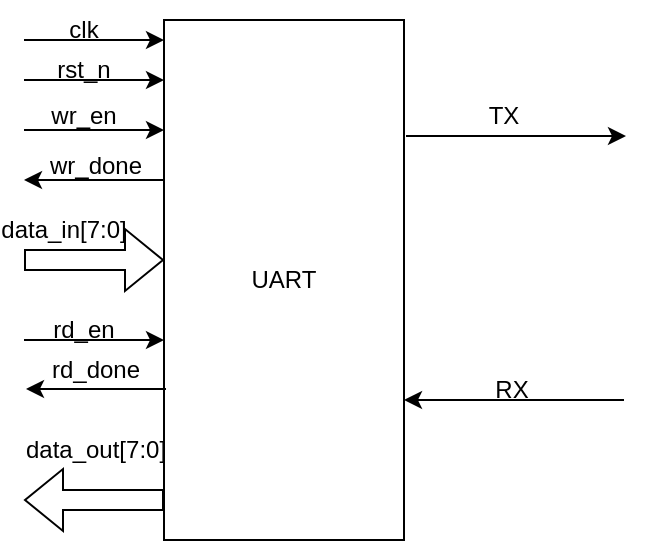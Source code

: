 <mxfile version="24.7.6" pages="6">
  <diagram name="Trang-1" id="hhVRswod8jJEhkHNESSB">
    <mxGraphModel dx="880" dy="468" grid="1" gridSize="10" guides="1" tooltips="1" connect="1" arrows="1" fold="1" page="1" pageScale="1" pageWidth="827" pageHeight="1169" math="0" shadow="0">
      <root>
        <mxCell id="0" />
        <mxCell id="1" parent="0" />
        <mxCell id="imoiaDvfhaHIlNmH9G4T-2" value="UART" style="rounded=0;whiteSpace=wrap;html=1;" vertex="1" parent="1">
          <mxGeometry x="270" y="100" width="120" height="260" as="geometry" />
        </mxCell>
        <mxCell id="imoiaDvfhaHIlNmH9G4T-3" value="" style="endArrow=classic;html=1;rounded=0;" edge="1" parent="1">
          <mxGeometry width="50" height="50" relative="1" as="geometry">
            <mxPoint x="200" y="110" as="sourcePoint" />
            <mxPoint x="270" y="110" as="targetPoint" />
          </mxGeometry>
        </mxCell>
        <mxCell id="imoiaDvfhaHIlNmH9G4T-4" value="" style="endArrow=classic;html=1;rounded=0;" edge="1" parent="1">
          <mxGeometry width="50" height="50" relative="1" as="geometry">
            <mxPoint x="200" y="130" as="sourcePoint" />
            <mxPoint x="270" y="130" as="targetPoint" />
          </mxGeometry>
        </mxCell>
        <mxCell id="imoiaDvfhaHIlNmH9G4T-5" value="" style="endArrow=classic;html=1;rounded=0;" edge="1" parent="1">
          <mxGeometry width="50" height="50" relative="1" as="geometry">
            <mxPoint x="200" y="155" as="sourcePoint" />
            <mxPoint x="270" y="155" as="targetPoint" />
            <Array as="points">
              <mxPoint x="240" y="155" />
            </Array>
          </mxGeometry>
        </mxCell>
        <mxCell id="imoiaDvfhaHIlNmH9G4T-6" value="" style="endArrow=classic;html=1;rounded=0;" edge="1" parent="1">
          <mxGeometry width="50" height="50" relative="1" as="geometry">
            <mxPoint x="270" y="180" as="sourcePoint" />
            <mxPoint x="200" y="180" as="targetPoint" />
          </mxGeometry>
        </mxCell>
        <mxCell id="imoiaDvfhaHIlNmH9G4T-7" value="" style="shape=flexArrow;endArrow=classic;html=1;rounded=0;" edge="1" parent="1">
          <mxGeometry width="50" height="50" relative="1" as="geometry">
            <mxPoint x="200" y="220" as="sourcePoint" />
            <mxPoint x="270" y="220" as="targetPoint" />
          </mxGeometry>
        </mxCell>
        <mxCell id="imoiaDvfhaHIlNmH9G4T-8" value="clk" style="text;html=1;align=center;verticalAlign=middle;whiteSpace=wrap;rounded=0;" vertex="1" parent="1">
          <mxGeometry x="200" y="90" width="60" height="30" as="geometry" />
        </mxCell>
        <mxCell id="imoiaDvfhaHIlNmH9G4T-9" value="rst_n" style="text;html=1;align=center;verticalAlign=middle;whiteSpace=wrap;rounded=0;" vertex="1" parent="1">
          <mxGeometry x="200" y="110" width="60" height="30" as="geometry" />
        </mxCell>
        <mxCell id="imoiaDvfhaHIlNmH9G4T-10" value="wr_en" style="text;html=1;align=center;verticalAlign=middle;whiteSpace=wrap;rounded=0;" vertex="1" parent="1">
          <mxGeometry x="200" y="133" width="60" height="30" as="geometry" />
        </mxCell>
        <mxCell id="imoiaDvfhaHIlNmH9G4T-11" value="wr_done" style="text;html=1;align=center;verticalAlign=middle;whiteSpace=wrap;rounded=0;" vertex="1" parent="1">
          <mxGeometry x="206" y="158" width="60" height="30" as="geometry" />
        </mxCell>
        <mxCell id="imoiaDvfhaHIlNmH9G4T-12" value="data_in[7:0]" style="text;html=1;align=center;verticalAlign=middle;whiteSpace=wrap;rounded=0;" vertex="1" parent="1">
          <mxGeometry x="190" y="190" width="60" height="30" as="geometry" />
        </mxCell>
        <mxCell id="imoiaDvfhaHIlNmH9G4T-13" value="" style="endArrow=classic;html=1;rounded=0;" edge="1" parent="1">
          <mxGeometry width="50" height="50" relative="1" as="geometry">
            <mxPoint x="500" y="290" as="sourcePoint" />
            <mxPoint x="390" y="290" as="targetPoint" />
          </mxGeometry>
        </mxCell>
        <mxCell id="imoiaDvfhaHIlNmH9G4T-14" value="" style="endArrow=classic;html=1;rounded=0;" edge="1" parent="1">
          <mxGeometry width="50" height="50" relative="1" as="geometry">
            <mxPoint x="391" y="158" as="sourcePoint" />
            <mxPoint x="501" y="158" as="targetPoint" />
          </mxGeometry>
        </mxCell>
        <mxCell id="imoiaDvfhaHIlNmH9G4T-15" value="TX" style="text;html=1;align=center;verticalAlign=middle;whiteSpace=wrap;rounded=0;" vertex="1" parent="1">
          <mxGeometry x="410" y="133" width="60" height="30" as="geometry" />
        </mxCell>
        <mxCell id="imoiaDvfhaHIlNmH9G4T-16" value="RX" style="text;html=1;align=center;verticalAlign=middle;whiteSpace=wrap;rounded=0;" vertex="1" parent="1">
          <mxGeometry x="414" y="270" width="60" height="30" as="geometry" />
        </mxCell>
        <mxCell id="imoiaDvfhaHIlNmH9G4T-17" value="" style="endArrow=classic;html=1;rounded=0;" edge="1" parent="1">
          <mxGeometry width="50" height="50" relative="1" as="geometry">
            <mxPoint x="200" y="260" as="sourcePoint" />
            <mxPoint x="270" y="260" as="targetPoint" />
          </mxGeometry>
        </mxCell>
        <mxCell id="imoiaDvfhaHIlNmH9G4T-18" value="" style="endArrow=classic;html=1;rounded=0;" edge="1" parent="1">
          <mxGeometry width="50" height="50" relative="1" as="geometry">
            <mxPoint x="271" y="284.5" as="sourcePoint" />
            <mxPoint x="201" y="284.5" as="targetPoint" />
          </mxGeometry>
        </mxCell>
        <mxCell id="imoiaDvfhaHIlNmH9G4T-20" value="" style="shape=flexArrow;endArrow=classic;html=1;rounded=0;exitX=0.917;exitY=0.462;exitDx=0;exitDy=0;exitPerimeter=0;" edge="1" parent="1">
          <mxGeometry width="50" height="50" relative="1" as="geometry">
            <mxPoint x="270" y="340" as="sourcePoint" />
            <mxPoint x="200" y="340" as="targetPoint" />
          </mxGeometry>
        </mxCell>
        <mxCell id="imoiaDvfhaHIlNmH9G4T-23" value="data_out[7:0]" style="text;html=1;align=center;verticalAlign=middle;whiteSpace=wrap;rounded=0;" vertex="1" parent="1">
          <mxGeometry x="206" y="300" width="60" height="30" as="geometry" />
        </mxCell>
        <mxCell id="imoiaDvfhaHIlNmH9G4T-24" value="rd_en" style="text;html=1;align=center;verticalAlign=middle;whiteSpace=wrap;rounded=0;" vertex="1" parent="1">
          <mxGeometry x="200" y="240" width="60" height="30" as="geometry" />
        </mxCell>
        <mxCell id="imoiaDvfhaHIlNmH9G4T-25" value="rd_done" style="text;html=1;align=center;verticalAlign=middle;whiteSpace=wrap;rounded=0;" vertex="1" parent="1">
          <mxGeometry x="206" y="260" width="60" height="30" as="geometry" />
        </mxCell>
      </root>
    </mxGraphModel>
  </diagram>
  <diagram id="MmuSEmG4TWHJwQ6CRIJP" name="Trang-2">
    <mxGraphModel dx="880" dy="468" grid="1" gridSize="10" guides="1" tooltips="1" connect="1" arrows="1" fold="1" page="1" pageScale="1" pageWidth="827" pageHeight="1169" math="0" shadow="0">
      <root>
        <mxCell id="0" />
        <mxCell id="1" parent="0" />
        <mxCell id="HDveXxTEVOYiVfe7SQkL-2" value="UART_TX" style="rounded=0;whiteSpace=wrap;html=1;" parent="1" vertex="1">
          <mxGeometry x="450" y="120" width="120" height="150" as="geometry" />
        </mxCell>
        <mxCell id="HDveXxTEVOYiVfe7SQkL-3" value="UART_RX" style="rounded=0;whiteSpace=wrap;html=1;" parent="1" vertex="1">
          <mxGeometry x="450" y="290" width="120" height="110" as="geometry" />
        </mxCell>
        <mxCell id="HDveXxTEVOYiVfe7SQkL-12" value="clk" style="text;html=1;align=center;verticalAlign=middle;whiteSpace=wrap;rounded=0;" parent="1" vertex="1">
          <mxGeometry x="390" y="150" width="60" height="30" as="geometry" />
        </mxCell>
        <mxCell id="HDveXxTEVOYiVfe7SQkL-13" value="" style="endArrow=classic;html=1;rounded=0;" parent="1" edge="1">
          <mxGeometry width="50" height="50" relative="1" as="geometry">
            <mxPoint x="390" y="172.51" as="sourcePoint" />
            <mxPoint x="450" y="172.51" as="targetPoint" />
          </mxGeometry>
        </mxCell>
        <mxCell id="HDveXxTEVOYiVfe7SQkL-14" value="" style="endArrow=classic;html=1;rounded=0;" parent="1" edge="1">
          <mxGeometry width="50" height="50" relative="1" as="geometry">
            <mxPoint x="394" y="130" as="sourcePoint" />
            <mxPoint x="454" y="130" as="targetPoint" />
          </mxGeometry>
        </mxCell>
        <mxCell id="HDveXxTEVOYiVfe7SQkL-21" value="rst_n" style="text;html=1;align=center;verticalAlign=middle;whiteSpace=wrap;rounded=0;" parent="1" vertex="1">
          <mxGeometry x="384" y="130" width="60" height="30" as="geometry" />
        </mxCell>
        <mxCell id="HDveXxTEVOYiVfe7SQkL-30" value="" style="endArrow=classic;html=1;rounded=0;entryX=-0.05;entryY=0.573;entryDx=0;entryDy=0;entryPerimeter=0;" parent="1" edge="1">
          <mxGeometry width="50" height="50" relative="1" as="geometry">
            <mxPoint x="396" y="223" as="sourcePoint" />
            <mxPoint x="450" y="223.03" as="targetPoint" />
          </mxGeometry>
        </mxCell>
        <mxCell id="94Gdhz-YKyp6PIXQxwZw-1" value="wr_en" style="text;html=1;align=center;verticalAlign=middle;whiteSpace=wrap;rounded=0;" parent="1" vertex="1">
          <mxGeometry x="384" y="190" width="60" height="30" as="geometry" />
        </mxCell>
        <mxCell id="n1QcBLzzp949MfRHVU8n-1" value="" style="shape=flexArrow;endArrow=classic;html=1;rounded=0;" parent="1" edge="1">
          <mxGeometry width="50" height="50" relative="1" as="geometry">
            <mxPoint x="380" y="250" as="sourcePoint" />
            <mxPoint x="450" y="250" as="targetPoint" />
          </mxGeometry>
        </mxCell>
        <mxCell id="n1QcBLzzp949MfRHVU8n-2" value="data_in[7:0]" style="text;html=1;align=center;verticalAlign=middle;whiteSpace=wrap;rounded=0;" parent="1" vertex="1">
          <mxGeometry x="370" y="220" width="60" height="30" as="geometry" />
        </mxCell>
        <mxCell id="n1QcBLzzp949MfRHVU8n-4" value="" style="endArrow=classic;html=1;rounded=0;" parent="1" edge="1">
          <mxGeometry width="50" height="50" relative="1" as="geometry">
            <mxPoint x="570" y="250" as="sourcePoint" />
            <mxPoint x="660" y="250" as="targetPoint" />
          </mxGeometry>
        </mxCell>
        <mxCell id="n1QcBLzzp949MfRHVU8n-5" value="" style="endArrow=classic;html=1;rounded=0;" parent="1" edge="1">
          <mxGeometry width="50" height="50" relative="1" as="geometry">
            <mxPoint x="570" y="187.01" as="sourcePoint" />
            <mxPoint x="660" y="187.01" as="targetPoint" />
          </mxGeometry>
        </mxCell>
        <mxCell id="n1QcBLzzp949MfRHVU8n-6" value="TX" style="text;html=1;align=center;verticalAlign=middle;whiteSpace=wrap;rounded=0;" parent="1" vertex="1">
          <mxGeometry x="580" y="190" width="60" height="30" as="geometry" />
        </mxCell>
        <mxCell id="n1QcBLzzp949MfRHVU8n-7" value="wr_done" style="text;html=1;align=center;verticalAlign=middle;whiteSpace=wrap;rounded=0;" parent="1" vertex="1">
          <mxGeometry x="580" y="230" width="60" height="30" as="geometry" />
        </mxCell>
        <mxCell id="IvxTx3Qz85g4JhVhl-W--1" value="" style="endArrow=classic;html=1;rounded=0;" parent="1" edge="1">
          <mxGeometry width="50" height="50" relative="1" as="geometry">
            <mxPoint x="379" y="300" as="sourcePoint" />
            <mxPoint x="449" y="300" as="targetPoint" />
          </mxGeometry>
        </mxCell>
        <mxCell id="IvxTx3Qz85g4JhVhl-W--2" value="" style="endArrow=classic;html=1;rounded=0;" parent="1" edge="1">
          <mxGeometry width="50" height="50" relative="1" as="geometry">
            <mxPoint x="570" y="339" as="sourcePoint" />
            <mxPoint x="640" y="339" as="targetPoint" />
          </mxGeometry>
        </mxCell>
        <mxCell id="IvxTx3Qz85g4JhVhl-W--3" value="" style="shape=flexArrow;endArrow=classic;html=1;rounded=0;exitX=0.917;exitY=0.462;exitDx=0;exitDy=0;exitPerimeter=0;" parent="1" edge="1">
          <mxGeometry width="50" height="50" relative="1" as="geometry">
            <mxPoint x="570" y="380" as="sourcePoint" />
            <mxPoint x="640" y="380" as="targetPoint" />
          </mxGeometry>
        </mxCell>
        <mxCell id="IvxTx3Qz85g4JhVhl-W--4" value="data_out[7:0]" style="text;html=1;align=center;verticalAlign=middle;whiteSpace=wrap;rounded=0;" parent="1" vertex="1">
          <mxGeometry x="576" y="340" width="60" height="30" as="geometry" />
        </mxCell>
        <mxCell id="IvxTx3Qz85g4JhVhl-W--5" value="rd_en" style="text;html=1;align=center;verticalAlign=middle;whiteSpace=wrap;rounded=0;" parent="1" vertex="1">
          <mxGeometry x="380" y="280" width="59" height="30" as="geometry" />
        </mxCell>
        <mxCell id="IvxTx3Qz85g4JhVhl-W--6" value="rd_done" style="text;html=1;align=center;verticalAlign=middle;whiteSpace=wrap;rounded=0;" parent="1" vertex="1">
          <mxGeometry x="570" y="310" width="60" height="30" as="geometry" />
        </mxCell>
        <mxCell id="IvxTx3Qz85g4JhVhl-W--9" value="" style="endArrow=classic;html=1;rounded=0;" parent="1" edge="1">
          <mxGeometry width="50" height="50" relative="1" as="geometry">
            <mxPoint x="394" y="369" as="sourcePoint" />
            <mxPoint x="454" y="369" as="targetPoint" />
          </mxGeometry>
        </mxCell>
        <mxCell id="IvxTx3Qz85g4JhVhl-W--10" value="rst_n" style="text;html=1;align=center;verticalAlign=middle;whiteSpace=wrap;rounded=0;" parent="1" vertex="1">
          <mxGeometry x="390" y="339" width="60" height="30" as="geometry" />
        </mxCell>
        <mxCell id="orGw0oW3HTRKwA5j5C76-1" value="" style="endArrow=classic;html=1;rounded=0;" parent="1" edge="1">
          <mxGeometry width="50" height="50" relative="1" as="geometry">
            <mxPoint x="390" y="400" as="sourcePoint" />
            <mxPoint x="450" y="400" as="targetPoint" />
          </mxGeometry>
        </mxCell>
        <mxCell id="orGw0oW3HTRKwA5j5C76-3" value="RX" style="text;html=1;align=center;verticalAlign=middle;whiteSpace=wrap;rounded=0;" parent="1" vertex="1">
          <mxGeometry x="390" y="380" width="60" height="30" as="geometry" />
        </mxCell>
        <mxCell id="HondqI82zN-ttx3h-ICv-1" value="" style="endArrow=classic;html=1;rounded=0;entryX=0;entryY=0.364;entryDx=0;entryDy=0;entryPerimeter=0;" edge="1" parent="1" target="HDveXxTEVOYiVfe7SQkL-3">
          <mxGeometry width="50" height="50" relative="1" as="geometry">
            <mxPoint x="390" y="330" as="sourcePoint" />
            <mxPoint x="440" y="310" as="targetPoint" />
          </mxGeometry>
        </mxCell>
        <mxCell id="HondqI82zN-ttx3h-ICv-2" value="clk" style="text;html=1;align=center;verticalAlign=middle;whiteSpace=wrap;rounded=0;" vertex="1" parent="1">
          <mxGeometry x="384" y="309" width="60" height="30" as="geometry" />
        </mxCell>
      </root>
    </mxGraphModel>
  </diagram>
  <diagram id="9128D2d3fTjCPfh3pTqW" name="Trang-3">
    <mxGraphModel dx="880" dy="468" grid="1" gridSize="10" guides="1" tooltips="1" connect="1" arrows="1" fold="1" page="1" pageScale="1" pageWidth="827" pageHeight="1169" math="0" shadow="0">
      <root>
        <mxCell id="0" />
        <mxCell id="1" parent="0" />
        <mxCell id="8tzgdInykYRYf6iNPsQk-1" value="Clk_baud" style="rounded=0;whiteSpace=wrap;html=1;" vertex="1" parent="1">
          <mxGeometry x="346" y="180" width="100" height="70" as="geometry" />
        </mxCell>
        <mxCell id="8tzgdInykYRYf6iNPsQk-2" value="clk" style="text;html=1;align=center;verticalAlign=middle;whiteSpace=wrap;rounded=0;" vertex="1" parent="1">
          <mxGeometry x="280" y="170" width="60" height="30" as="geometry" />
        </mxCell>
        <mxCell id="8tzgdInykYRYf6iNPsQk-3" value="" style="endArrow=classic;html=1;rounded=0;" edge="1" parent="1">
          <mxGeometry width="50" height="50" relative="1" as="geometry">
            <mxPoint x="286" y="190" as="sourcePoint" />
            <mxPoint x="346" y="190" as="targetPoint" />
          </mxGeometry>
        </mxCell>
        <mxCell id="8tzgdInykYRYf6iNPsQk-4" value="" style="endArrow=classic;html=1;rounded=0;" edge="1" parent="1">
          <mxGeometry width="50" height="50" relative="1" as="geometry">
            <mxPoint x="290" y="230" as="sourcePoint" />
            <mxPoint x="350" y="230" as="targetPoint" />
          </mxGeometry>
        </mxCell>
        <mxCell id="8tzgdInykYRYf6iNPsQk-5" value="rst_n" style="text;html=1;align=center;verticalAlign=middle;whiteSpace=wrap;rounded=0;" vertex="1" parent="1">
          <mxGeometry x="286" y="200" width="60" height="30" as="geometry" />
        </mxCell>
        <mxCell id="8tzgdInykYRYf6iNPsQk-6" value="" style="endArrow=classic;html=1;rounded=0;exitX=1;exitY=0.25;exitDx=0;exitDy=0;" edge="1" parent="1" source="8tzgdInykYRYf6iNPsQk-1">
          <mxGeometry width="50" height="50" relative="1" as="geometry">
            <mxPoint x="390" y="270" as="sourcePoint" />
            <mxPoint x="500" y="198" as="targetPoint" />
          </mxGeometry>
        </mxCell>
        <mxCell id="8tzgdInykYRYf6iNPsQk-8" value="baud_en" style="text;html=1;align=center;verticalAlign=middle;whiteSpace=wrap;rounded=0;" vertex="1" parent="1">
          <mxGeometry x="450" y="170" width="60" height="30" as="geometry" />
        </mxCell>
      </root>
    </mxGraphModel>
  </diagram>
  <diagram id="caQER2mecyTIWo0G4m9o" name="Trang-4">
    <mxGraphModel dx="926" dy="493" grid="1" gridSize="10" guides="1" tooltips="1" connect="1" arrows="1" fold="1" page="1" pageScale="1" pageWidth="827" pageHeight="1169" math="0" shadow="0">
      <root>
        <mxCell id="0" />
        <mxCell id="1" parent="0" />
        <mxCell id="ZWRR0tnCA-p9D4gZB8TT-1" value="Start" style="ellipse;whiteSpace=wrap;html=1;" vertex="1" parent="1">
          <mxGeometry x="320" y="110" width="120" height="70" as="geometry" />
        </mxCell>
        <mxCell id="ZWRR0tnCA-p9D4gZB8TT-11" value="" style="edgeStyle=orthogonalEdgeStyle;rounded=0;orthogonalLoop=1;jettySize=auto;html=1;" edge="1" parent="1" source="ZWRR0tnCA-p9D4gZB8TT-2" target="ZWRR0tnCA-p9D4gZB8TT-9">
          <mxGeometry relative="1" as="geometry" />
        </mxCell>
        <mxCell id="ZWRR0tnCA-p9D4gZB8TT-2" value="count = 0&lt;div&gt;baud_en = 0&lt;/div&gt;&lt;div&gt;t_baud = f/baud_rate&lt;/div&gt;" style="rounded=0;whiteSpace=wrap;html=1;" vertex="1" parent="1">
          <mxGeometry x="320" y="200" width="120" height="60" as="geometry" />
        </mxCell>
        <mxCell id="ZWRR0tnCA-p9D4gZB8TT-3" value="" style="endArrow=classic;html=1;rounded=0;exitX=0.5;exitY=1;exitDx=0;exitDy=0;" edge="1" parent="1" source="ZWRR0tnCA-p9D4gZB8TT-1" target="ZWRR0tnCA-p9D4gZB8TT-2">
          <mxGeometry width="50" height="50" relative="1" as="geometry">
            <mxPoint x="390" y="270" as="sourcePoint" />
            <mxPoint x="440" y="220" as="targetPoint" />
          </mxGeometry>
        </mxCell>
        <mxCell id="ZWRR0tnCA-p9D4gZB8TT-4" value="count == t_baud -1" style="rhombus;whiteSpace=wrap;html=1;" vertex="1" parent="1">
          <mxGeometry x="340" y="280" width="80" height="70" as="geometry" />
        </mxCell>
        <mxCell id="ZWRR0tnCA-p9D4gZB8TT-5" value="" style="endArrow=classic;html=1;rounded=0;exitX=0.5;exitY=1;exitDx=0;exitDy=0;entryX=0.5;entryY=0;entryDx=0;entryDy=0;" edge="1" parent="1" source="ZWRR0tnCA-p9D4gZB8TT-2" target="ZWRR0tnCA-p9D4gZB8TT-4">
          <mxGeometry width="50" height="50" relative="1" as="geometry">
            <mxPoint x="380" y="270" as="sourcePoint" />
            <mxPoint x="430" y="220" as="targetPoint" />
          </mxGeometry>
        </mxCell>
        <mxCell id="ZWRR0tnCA-p9D4gZB8TT-7" value="cnt = cnt + 1&lt;div&gt;baud_en = 0&lt;/div&gt;" style="rounded=0;whiteSpace=wrap;html=1;" vertex="1" parent="1">
          <mxGeometry x="330" y="380" width="100" height="30" as="geometry" />
        </mxCell>
        <mxCell id="ZWRR0tnCA-p9D4gZB8TT-8" value="" style="endArrow=classic;html=1;rounded=0;" edge="1" parent="1">
          <mxGeometry width="50" height="50" relative="1" as="geometry">
            <mxPoint x="379.47" y="350" as="sourcePoint" />
            <mxPoint x="379" y="380" as="targetPoint" />
          </mxGeometry>
        </mxCell>
        <mxCell id="ZWRR0tnCA-p9D4gZB8TT-9" value="s" style="text;html=1;align=center;verticalAlign=middle;whiteSpace=wrap;rounded=0;" vertex="1" parent="1">
          <mxGeometry x="360" y="350" width="60" height="30" as="geometry" />
        </mxCell>
        <mxCell id="ZWRR0tnCA-p9D4gZB8TT-10" value="" style="endArrow=classic;html=1;rounded=0;entryX=0;entryY=0.5;entryDx=0;entryDy=0;exitX=0;exitY=0.5;exitDx=0;exitDy=0;" edge="1" parent="1" source="ZWRR0tnCA-p9D4gZB8TT-7" target="ZWRR0tnCA-p9D4gZB8TT-4">
          <mxGeometry width="50" height="50" relative="1" as="geometry">
            <mxPoint x="380" y="270" as="sourcePoint" />
            <mxPoint x="430" y="220" as="targetPoint" />
            <Array as="points">
              <mxPoint x="310" y="395" />
              <mxPoint x="310" y="315" />
            </Array>
          </mxGeometry>
        </mxCell>
        <mxCell id="ZWRR0tnCA-p9D4gZB8TT-12" value="baud_en = 1&lt;div&gt;count = 0&lt;/div&gt;" style="rounded=0;whiteSpace=wrap;html=1;" vertex="1" parent="1">
          <mxGeometry x="450" y="292.5" width="90" height="45" as="geometry" />
        </mxCell>
        <mxCell id="ZWRR0tnCA-p9D4gZB8TT-13" value="" style="endArrow=classic;html=1;rounded=0;exitX=1;exitY=0.5;exitDx=0;exitDy=0;entryX=0;entryY=0.5;entryDx=0;entryDy=0;" edge="1" parent="1" source="ZWRR0tnCA-p9D4gZB8TT-4" target="ZWRR0tnCA-p9D4gZB8TT-12">
          <mxGeometry width="50" height="50" relative="1" as="geometry">
            <mxPoint x="380" y="270" as="sourcePoint" />
            <mxPoint x="430" y="220" as="targetPoint" />
          </mxGeometry>
        </mxCell>
        <mxCell id="ZWRR0tnCA-p9D4gZB8TT-14" value="" style="endArrow=classic;html=1;rounded=0;exitX=1;exitY=0.5;exitDx=0;exitDy=0;entryX=0.5;entryY=0;entryDx=0;entryDy=0;" edge="1" parent="1" source="ZWRR0tnCA-p9D4gZB8TT-12" target="ZWRR0tnCA-p9D4gZB8TT-4">
          <mxGeometry width="50" height="50" relative="1" as="geometry">
            <mxPoint x="380" y="270" as="sourcePoint" />
            <mxPoint x="430" y="220" as="targetPoint" />
            <Array as="points">
              <mxPoint x="580" y="315" />
              <mxPoint x="580" y="280" />
            </Array>
          </mxGeometry>
        </mxCell>
        <mxCell id="ZWRR0tnCA-p9D4gZB8TT-15" value="Đ" style="text;html=1;align=center;verticalAlign=middle;whiteSpace=wrap;rounded=0;" vertex="1" parent="1">
          <mxGeometry x="400" y="292.5" width="60" height="30" as="geometry" />
        </mxCell>
      </root>
    </mxGraphModel>
  </diagram>
  <diagram id="4L7yr4GpeygsfquEI5A5" name="Trang-5">
    <mxGraphModel dx="880" dy="1637" grid="1" gridSize="10" guides="1" tooltips="1" connect="1" arrows="1" fold="1" page="1" pageScale="1" pageWidth="827" pageHeight="1169" math="0" shadow="0">
      <root>
        <mxCell id="0" />
        <mxCell id="1" parent="0" />
        <mxCell id="CU1EYx34UBuY73Qgs3FZ-1" value="Idle&lt;div&gt;TX &amp;lt;= 1&lt;/div&gt;&lt;div&gt;wr_done = 0&lt;/div&gt;&lt;div&gt;data_in = 0&lt;/div&gt;&lt;div&gt;&lt;br&gt;&lt;/div&gt;" style="ellipse;whiteSpace=wrap;html=1;" vertex="1" parent="1">
          <mxGeometry x="340" y="40" width="120" height="80" as="geometry" />
        </mxCell>
        <mxCell id="CU1EYx34UBuY73Qgs3FZ-2" value="Start_bit&lt;div&gt;TX &amp;lt;= 0&lt;/div&gt;" style="ellipse;whiteSpace=wrap;html=1;" vertex="1" parent="1">
          <mxGeometry x="340" y="160" width="120" height="80" as="geometry" />
        </mxCell>
        <mxCell id="CU1EYx34UBuY73Qgs3FZ-3" value="data_bit&lt;div&gt;TX = data_in [index]&lt;/div&gt;" style="ellipse;whiteSpace=wrap;html=1;" vertex="1" parent="1">
          <mxGeometry x="340" y="280" width="120" height="80" as="geometry" />
        </mxCell>
        <mxCell id="CU1EYx34UBuY73Qgs3FZ-4" value="stop_bit&lt;div&gt;Tx &amp;lt;= 1&lt;/div&gt;" style="ellipse;whiteSpace=wrap;html=1;" vertex="1" parent="1">
          <mxGeometry x="140" y="160" width="120" height="80" as="geometry" />
        </mxCell>
        <mxCell id="CU1EYx34UBuY73Qgs3FZ-7" value="" style="curved=1;endArrow=classic;html=1;rounded=0;entryX=1;entryY=0.4;entryDx=0;entryDy=0;entryPerimeter=0;" edge="1" parent="1" target="CU1EYx34UBuY73Qgs3FZ-1">
          <mxGeometry width="50" height="50" relative="1" as="geometry">
            <mxPoint x="420" y="40" as="sourcePoint" />
            <mxPoint x="470" y="-10" as="targetPoint" />
            <Array as="points">
              <mxPoint x="400" y="10" />
              <mxPoint x="420" y="-10" />
              <mxPoint x="500" />
            </Array>
          </mxGeometry>
        </mxCell>
        <mxCell id="CU1EYx34UBuY73Qgs3FZ-9" value="~wr_en" style="text;html=1;align=center;verticalAlign=middle;whiteSpace=wrap;rounded=0;" vertex="1" parent="1">
          <mxGeometry x="414" width="60" height="30" as="geometry" />
        </mxCell>
        <mxCell id="CU1EYx34UBuY73Qgs3FZ-11" value="" style="endArrow=classic;html=1;rounded=0;exitX=0.5;exitY=1;exitDx=0;exitDy=0;entryX=0.5;entryY=0;entryDx=0;entryDy=0;" edge="1" parent="1" source="CU1EYx34UBuY73Qgs3FZ-1" target="CU1EYx34UBuY73Qgs3FZ-2">
          <mxGeometry width="50" height="50" relative="1" as="geometry">
            <mxPoint x="390" y="250" as="sourcePoint" />
            <mxPoint x="440" y="200" as="targetPoint" />
          </mxGeometry>
        </mxCell>
        <mxCell id="CU1EYx34UBuY73Qgs3FZ-12" value="wr_en" style="text;html=1;align=center;verticalAlign=middle;whiteSpace=wrap;rounded=0;" vertex="1" parent="1">
          <mxGeometry x="390" y="130" width="60" height="20" as="geometry" />
        </mxCell>
        <mxCell id="CU1EYx34UBuY73Qgs3FZ-13" value="" style="curved=1;endArrow=classic;html=1;rounded=0;entryX=1;entryY=0.5;entryDx=0;entryDy=0;" edge="1" parent="1" target="CU1EYx34UBuY73Qgs3FZ-2">
          <mxGeometry width="50" height="50" relative="1" as="geometry">
            <mxPoint x="440" y="170" as="sourcePoint" />
            <mxPoint x="490" y="120" as="targetPoint" />
            <Array as="points">
              <mxPoint x="440" y="120" />
              <mxPoint x="550" y="160" />
            </Array>
          </mxGeometry>
        </mxCell>
        <mxCell id="CU1EYx34UBuY73Qgs3FZ-14" value="~t_eq_baud" style="text;html=1;align=center;verticalAlign=middle;whiteSpace=wrap;rounded=0;" vertex="1" parent="1">
          <mxGeometry x="490" y="110" width="60" height="30" as="geometry" />
        </mxCell>
        <mxCell id="CU1EYx34UBuY73Qgs3FZ-15" value="" style="endArrow=classic;html=1;rounded=0;exitX=0.583;exitY=1;exitDx=0;exitDy=0;exitPerimeter=0;" edge="1" parent="1">
          <mxGeometry width="50" height="50" relative="1" as="geometry">
            <mxPoint x="401.96" y="240" as="sourcePoint" />
            <mxPoint x="402" y="280" as="targetPoint" />
          </mxGeometry>
        </mxCell>
        <mxCell id="CU1EYx34UBuY73Qgs3FZ-16" value="t_eq_baud" style="text;html=1;align=center;verticalAlign=middle;whiteSpace=wrap;rounded=0;" vertex="1" parent="1">
          <mxGeometry x="400" y="240" width="60" height="30" as="geometry" />
        </mxCell>
        <mxCell id="CU1EYx34UBuY73Qgs3FZ-17" value="" style="curved=1;endArrow=classic;html=1;rounded=0;entryX=0.6;entryY=-0.012;entryDx=0;entryDy=0;entryPerimeter=0;exitX=1.017;exitY=0.638;exitDx=0;exitDy=0;exitPerimeter=0;" edge="1" parent="1" source="CU1EYx34UBuY73Qgs3FZ-3">
          <mxGeometry width="50" height="50" relative="1" as="geometry">
            <mxPoint x="478" y="310" as="sourcePoint" />
            <mxPoint x="450" y="299.04" as="targetPoint" />
            <Array as="points">
              <mxPoint x="528" y="310" />
              <mxPoint x="478" y="260" />
            </Array>
          </mxGeometry>
        </mxCell>
        <mxCell id="CU1EYx34UBuY73Qgs3FZ-18" value="t_eq_baud&amp;amp;&amp;amp;~(index == 7)&amp;nbsp;" style="text;html=1;align=center;verticalAlign=middle;whiteSpace=wrap;rounded=0;" vertex="1" parent="1">
          <mxGeometry x="520" y="260" width="60" height="30" as="geometry" />
        </mxCell>
        <mxCell id="CU1EYx34UBuY73Qgs3FZ-19" value="t_eq_baud&amp;amp;&amp;amp;(index == 7)&amp;nbsp;" style="text;html=1;align=center;verticalAlign=middle;whiteSpace=wrap;rounded=0;" vertex="1" parent="1">
          <mxGeometry x="240" y="270" width="60" height="30" as="geometry" />
        </mxCell>
        <mxCell id="CU1EYx34UBuY73Qgs3FZ-20" value="" style="endArrow=classic;html=1;rounded=0;exitX=0.025;exitY=0.375;exitDx=0;exitDy=0;exitPerimeter=0;entryX=1;entryY=1;entryDx=0;entryDy=0;" edge="1" parent="1" source="CU1EYx34UBuY73Qgs3FZ-3" target="CU1EYx34UBuY73Qgs3FZ-4">
          <mxGeometry width="50" height="50" relative="1" as="geometry">
            <mxPoint x="390" y="250" as="sourcePoint" />
            <mxPoint x="440" y="200" as="targetPoint" />
          </mxGeometry>
        </mxCell>
        <mxCell id="CU1EYx34UBuY73Qgs3FZ-21" value="" style="endArrow=classic;html=1;rounded=0;exitX=1;exitY=0.5;exitDx=0;exitDy=0;entryX=0;entryY=0.5;entryDx=0;entryDy=0;" edge="1" parent="1" source="CU1EYx34UBuY73Qgs3FZ-4" target="CU1EYx34UBuY73Qgs3FZ-2">
          <mxGeometry width="50" height="50" relative="1" as="geometry">
            <mxPoint x="390" y="250" as="sourcePoint" />
            <mxPoint x="440" y="200" as="targetPoint" />
          </mxGeometry>
        </mxCell>
        <mxCell id="CU1EYx34UBuY73Qgs3FZ-22" value="t_eq_baud&amp;amp;&amp;amp;wr_en&amp;nbsp;" style="text;html=1;align=center;verticalAlign=middle;whiteSpace=wrap;rounded=0;" vertex="1" parent="1">
          <mxGeometry x="270" y="170" width="60" height="30" as="geometry" />
        </mxCell>
        <mxCell id="CU1EYx34UBuY73Qgs3FZ-23" value="t_eq_baud&amp;amp;&amp;amp; ~wr_en&amp;nbsp;" style="text;html=1;align=center;verticalAlign=middle;whiteSpace=wrap;rounded=0;" vertex="1" parent="1">
          <mxGeometry x="220" y="90" width="60" height="30" as="geometry" />
        </mxCell>
        <mxCell id="CU1EYx34UBuY73Qgs3FZ-24" value="" style="endArrow=classic;html=1;rounded=0;exitX=0.5;exitY=0;exitDx=0;exitDy=0;entryX=0;entryY=0.5;entryDx=0;entryDy=0;" edge="1" parent="1" source="CU1EYx34UBuY73Qgs3FZ-4" target="CU1EYx34UBuY73Qgs3FZ-1">
          <mxGeometry width="50" height="50" relative="1" as="geometry">
            <mxPoint x="390" y="250" as="sourcePoint" />
            <mxPoint x="440" y="200" as="targetPoint" />
          </mxGeometry>
        </mxCell>
        <mxCell id="CU1EYx34UBuY73Qgs3FZ-25" value="wr_done = 1" style="text;html=1;align=center;verticalAlign=middle;whiteSpace=wrap;rounded=0;" vertex="1" parent="1">
          <mxGeometry x="240" y="125" width="80" height="30" as="geometry" />
        </mxCell>
        <mxCell id="CU1EYx34UBuY73Qgs3FZ-26" value="wr_done = 1" style="text;html=1;align=center;verticalAlign=middle;whiteSpace=wrap;rounded=0;" vertex="1" parent="1">
          <mxGeometry x="260" y="200" width="80" height="30" as="geometry" />
        </mxCell>
      </root>
    </mxGraphModel>
  </diagram>
  <diagram id="XEBlRMHCcDrJDypHH8Pn" name="Trang-6">
    <mxGraphModel dx="880" dy="468" grid="1" gridSize="10" guides="1" tooltips="1" connect="1" arrows="1" fold="1" page="1" pageScale="1" pageWidth="827" pageHeight="1169" math="0" shadow="0">
      <root>
        <mxCell id="0" />
        <mxCell id="1" parent="0" />
        <mxCell id="m9S2c919Q2OS8BPcdbGJ-1" value="IDLE&lt;div&gt;count_t = 0&lt;/div&gt;&lt;div&gt;rd_done = 0&lt;/div&gt;&lt;div&gt;index = 0&lt;/div&gt;" style="ellipse;whiteSpace=wrap;html=1;" parent="1" vertex="1">
          <mxGeometry x="340" y="70" width="120" height="80" as="geometry" />
        </mxCell>
        <mxCell id="m9S2c919Q2OS8BPcdbGJ-2" value="START_BIT" style="ellipse;whiteSpace=wrap;html=1;" parent="1" vertex="1">
          <mxGeometry x="340" y="200" width="120" height="80" as="geometry" />
        </mxCell>
        <mxCell id="m9S2c919Q2OS8BPcdbGJ-3" value="DATA_BIT" style="ellipse;whiteSpace=wrap;html=1;" parent="1" vertex="1">
          <mxGeometry x="340" y="320" width="120" height="80" as="geometry" />
        </mxCell>
        <mxCell id="m9S2c919Q2OS8BPcdbGJ-4" value="STOP_BIT" style="ellipse;whiteSpace=wrap;html=1;" parent="1" vertex="1">
          <mxGeometry x="540" y="190" width="120" height="80" as="geometry" />
        </mxCell>
        <mxCell id="m9S2c919Q2OS8BPcdbGJ-5" value="" style="curved=1;endArrow=classic;html=1;rounded=0;entryX=0.5;entryY=0;entryDx=0;entryDy=0;exitX=0;exitY=0.375;exitDx=0;exitDy=0;exitPerimeter=0;" parent="1" source="m9S2c919Q2OS8BPcdbGJ-1" target="m9S2c919Q2OS8BPcdbGJ-1" edge="1">
          <mxGeometry width="50" height="50" relative="1" as="geometry">
            <mxPoint x="320" y="60" as="sourcePoint" />
            <mxPoint x="370" y="10" as="targetPoint" />
            <Array as="points">
              <mxPoint x="290" y="40" />
              <mxPoint x="320" y="10" />
            </Array>
          </mxGeometry>
        </mxCell>
        <mxCell id="m9S2c919Q2OS8BPcdbGJ-6" value="~Start_bit || ~rd_en" style="text;html=1;align=center;verticalAlign=middle;whiteSpace=wrap;rounded=0;" parent="1" vertex="1">
          <mxGeometry x="240" y="20" width="60" height="30" as="geometry" />
        </mxCell>
        <mxCell id="m9S2c919Q2OS8BPcdbGJ-7" value="" style="endArrow=classic;html=1;rounded=0;exitX=0.5;exitY=1;exitDx=0;exitDy=0;" parent="1" source="m9S2c919Q2OS8BPcdbGJ-1" target="m9S2c919Q2OS8BPcdbGJ-2" edge="1">
          <mxGeometry width="50" height="50" relative="1" as="geometry">
            <mxPoint x="390" y="260" as="sourcePoint" />
            <mxPoint x="440" y="210" as="targetPoint" />
          </mxGeometry>
        </mxCell>
        <mxCell id="m9S2c919Q2OS8BPcdbGJ-8" value="start_bit &amp;amp;&amp;amp; rd_en" style="text;html=1;align=center;verticalAlign=middle;whiteSpace=wrap;rounded=0;" parent="1" vertex="1">
          <mxGeometry x="400" y="160" width="60" height="30" as="geometry" />
        </mxCell>
        <mxCell id="m9S2c919Q2OS8BPcdbGJ-9" value="" style="curved=1;endArrow=classic;html=1;rounded=0;entryX=0;entryY=0;entryDx=0;entryDy=0;exitX=0.05;exitY=0.738;exitDx=0;exitDy=0;exitPerimeter=0;" parent="1" source="m9S2c919Q2OS8BPcdbGJ-2" target="m9S2c919Q2OS8BPcdbGJ-2" edge="1">
          <mxGeometry width="50" height="50" relative="1" as="geometry">
            <mxPoint x="290" y="230" as="sourcePoint" />
            <mxPoint x="340" y="180" as="targetPoint" />
            <Array as="points">
              <mxPoint x="290" y="259" />
              <mxPoint x="270" y="200" />
              <mxPoint x="290" y="180" />
            </Array>
          </mxGeometry>
        </mxCell>
        <mxCell id="m9S2c919Q2OS8BPcdbGJ-10" value="~t_eq_baud_half" style="text;html=1;align=center;verticalAlign=middle;whiteSpace=wrap;rounded=0;" parent="1" vertex="1">
          <mxGeometry x="200" y="190" width="60" height="30" as="geometry" />
        </mxCell>
        <mxCell id="-xsaY60P8SA07B3NTp_f-1" value="" style="endArrow=classic;html=1;rounded=0;exitX=0.5;exitY=1;exitDx=0;exitDy=0;" parent="1" source="m9S2c919Q2OS8BPcdbGJ-2" target="m9S2c919Q2OS8BPcdbGJ-3" edge="1">
          <mxGeometry width="50" height="50" relative="1" as="geometry">
            <mxPoint x="390" y="260" as="sourcePoint" />
            <mxPoint x="440" y="210" as="targetPoint" />
          </mxGeometry>
        </mxCell>
        <mxCell id="N1ZCGI06YEfGY46dwPn1-1" value="t_eq_baud_half" style="text;html=1;align=center;verticalAlign=middle;whiteSpace=wrap;rounded=0;" parent="1" vertex="1">
          <mxGeometry x="420" y="290" width="60" height="30" as="geometry" />
        </mxCell>
        <mxCell id="N1ZCGI06YEfGY46dwPn1-2" value="" style="curved=1;endArrow=classic;html=1;rounded=0;exitX=0.033;exitY=0.738;exitDx=0;exitDy=0;exitPerimeter=0;entryX=0;entryY=0;entryDx=0;entryDy=0;" parent="1" source="m9S2c919Q2OS8BPcdbGJ-3" target="m9S2c919Q2OS8BPcdbGJ-3" edge="1">
          <mxGeometry width="50" height="50" relative="1" as="geometry">
            <mxPoint x="280" y="350" as="sourcePoint" />
            <mxPoint x="330" y="300" as="targetPoint" />
            <Array as="points">
              <mxPoint x="260" y="330" />
              <mxPoint x="280" y="300" />
            </Array>
          </mxGeometry>
        </mxCell>
        <mxCell id="N1ZCGI06YEfGY46dwPn1-3" value="~t_eq_baud" style="text;html=1;align=center;verticalAlign=middle;whiteSpace=wrap;rounded=0;" parent="1" vertex="1">
          <mxGeometry x="230" y="280" width="60" height="30" as="geometry" />
        </mxCell>
        <mxCell id="N1ZCGI06YEfGY46dwPn1-5" value="" style="curved=1;endArrow=classic;html=1;rounded=0;exitX=0.667;exitY=1;exitDx=0;exitDy=0;exitPerimeter=0;" parent="1" source="m9S2c919Q2OS8BPcdbGJ-3" edge="1">
          <mxGeometry width="50" height="50" relative="1" as="geometry">
            <mxPoint x="400" y="470" as="sourcePoint" />
            <mxPoint x="390" y="400" as="targetPoint" />
            <Array as="points">
              <mxPoint x="430" y="440" />
              <mxPoint x="360" y="470" />
              <mxPoint x="340" y="400" />
            </Array>
          </mxGeometry>
        </mxCell>
        <mxCell id="N1ZCGI06YEfGY46dwPn1-6" value="t_eq_baud &amp;amp;&amp;amp; index &amp;lt;8" style="text;html=1;align=center;verticalAlign=middle;whiteSpace=wrap;rounded=0;" parent="1" vertex="1">
          <mxGeometry x="340" y="460" width="150" height="30" as="geometry" />
        </mxCell>
        <mxCell id="N1ZCGI06YEfGY46dwPn1-7" value="" style="endArrow=none;html=1;rounded=0;" parent="1" edge="1">
          <mxGeometry width="50" height="50" relative="1" as="geometry">
            <mxPoint x="370" y="488.82" as="sourcePoint" />
            <mxPoint x="480" y="488.82" as="targetPoint" />
          </mxGeometry>
        </mxCell>
        <mxCell id="N1ZCGI06YEfGY46dwPn1-8" value="data[index] = RX" style="text;html=1;align=center;verticalAlign=middle;whiteSpace=wrap;rounded=0;" parent="1" vertex="1">
          <mxGeometry x="370" y="480" width="120" height="30" as="geometry" />
        </mxCell>
        <mxCell id="N1ZCGI06YEfGY46dwPn1-10" value="" style="endArrow=classic;html=1;rounded=0;exitX=1;exitY=0.5;exitDx=0;exitDy=0;entryX=0.581;entryY=1.017;entryDx=0;entryDy=0;entryPerimeter=0;" parent="1" source="m9S2c919Q2OS8BPcdbGJ-3" target="m9S2c919Q2OS8BPcdbGJ-4" edge="1">
          <mxGeometry width="50" height="50" relative="1" as="geometry">
            <mxPoint x="370" y="250" as="sourcePoint" />
            <mxPoint x="420" y="200" as="targetPoint" />
          </mxGeometry>
        </mxCell>
        <mxCell id="N1ZCGI06YEfGY46dwPn1-11" value="Text" style="text;html=1;align=center;verticalAlign=middle;whiteSpace=wrap;rounded=0;" parent="1" vertex="1">
          <mxGeometry x="360" y="210" width="60" height="30" as="geometry" />
        </mxCell>
        <mxCell id="N1ZCGI06YEfGY46dwPn1-12" value="t_eq_baud &amp;amp;&amp;amp; index = 8" style="text;whiteSpace=wrap;html=1;" parent="1" vertex="1">
          <mxGeometry x="510" y="320" width="160" height="40" as="geometry" />
        </mxCell>
        <mxCell id="N1ZCGI06YEfGY46dwPn1-18" value="" style="curved=1;endArrow=classic;html=1;rounded=0;entryX=0.953;entryY=0.237;entryDx=0;entryDy=0;entryPerimeter=0;" parent="1" target="m9S2c919Q2OS8BPcdbGJ-4" edge="1">
          <mxGeometry width="50" height="50" relative="1" as="geometry">
            <mxPoint x="640" y="260" as="sourcePoint" />
            <mxPoint x="690" y="210" as="targetPoint" />
            <Array as="points">
              <mxPoint x="690" y="260" />
              <mxPoint x="720" y="230" />
            </Array>
          </mxGeometry>
        </mxCell>
        <mxCell id="N1ZCGI06YEfGY46dwPn1-20" value="~t_eq_1,5baud" style="text;html=1;align=center;verticalAlign=middle;whiteSpace=wrap;rounded=0;" parent="1" vertex="1">
          <mxGeometry x="690" y="250" width="60" height="30" as="geometry" />
        </mxCell>
        <mxCell id="N1ZCGI06YEfGY46dwPn1-21" value="t_eq_1,5baud&lt;div&gt;&lt;br&gt;&lt;/div&gt;" style="text;html=1;align=center;verticalAlign=middle;whiteSpace=wrap;rounded=0;" parent="1" vertex="1">
          <mxGeometry x="600" y="110" width="60" height="30" as="geometry" />
        </mxCell>
        <mxCell id="N1ZCGI06YEfGY46dwPn1-22" value="" style="endArrow=none;html=1;rounded=0;" parent="1" edge="1">
          <mxGeometry width="50" height="50" relative="1" as="geometry">
            <mxPoint x="590" y="140" as="sourcePoint" />
            <mxPoint x="670" y="140" as="targetPoint" />
          </mxGeometry>
        </mxCell>
        <mxCell id="N1ZCGI06YEfGY46dwPn1-23" value="rd_done = 1" style="text;html=1;align=center;verticalAlign=middle;whiteSpace=wrap;rounded=0;" parent="1" vertex="1">
          <mxGeometry x="590" y="130" width="80" height="30" as="geometry" />
        </mxCell>
        <mxCell id="N1ZCGI06YEfGY46dwPn1-24" value="" style="endArrow=classic;html=1;rounded=0;entryX=1;entryY=0.5;entryDx=0;entryDy=0;" parent="1" source="m9S2c919Q2OS8BPcdbGJ-4" target="m9S2c919Q2OS8BPcdbGJ-1" edge="1">
          <mxGeometry width="50" height="50" relative="1" as="geometry">
            <mxPoint x="370" y="250" as="sourcePoint" />
            <mxPoint x="420" y="200" as="targetPoint" />
          </mxGeometry>
        </mxCell>
      </root>
    </mxGraphModel>
  </diagram>
</mxfile>
